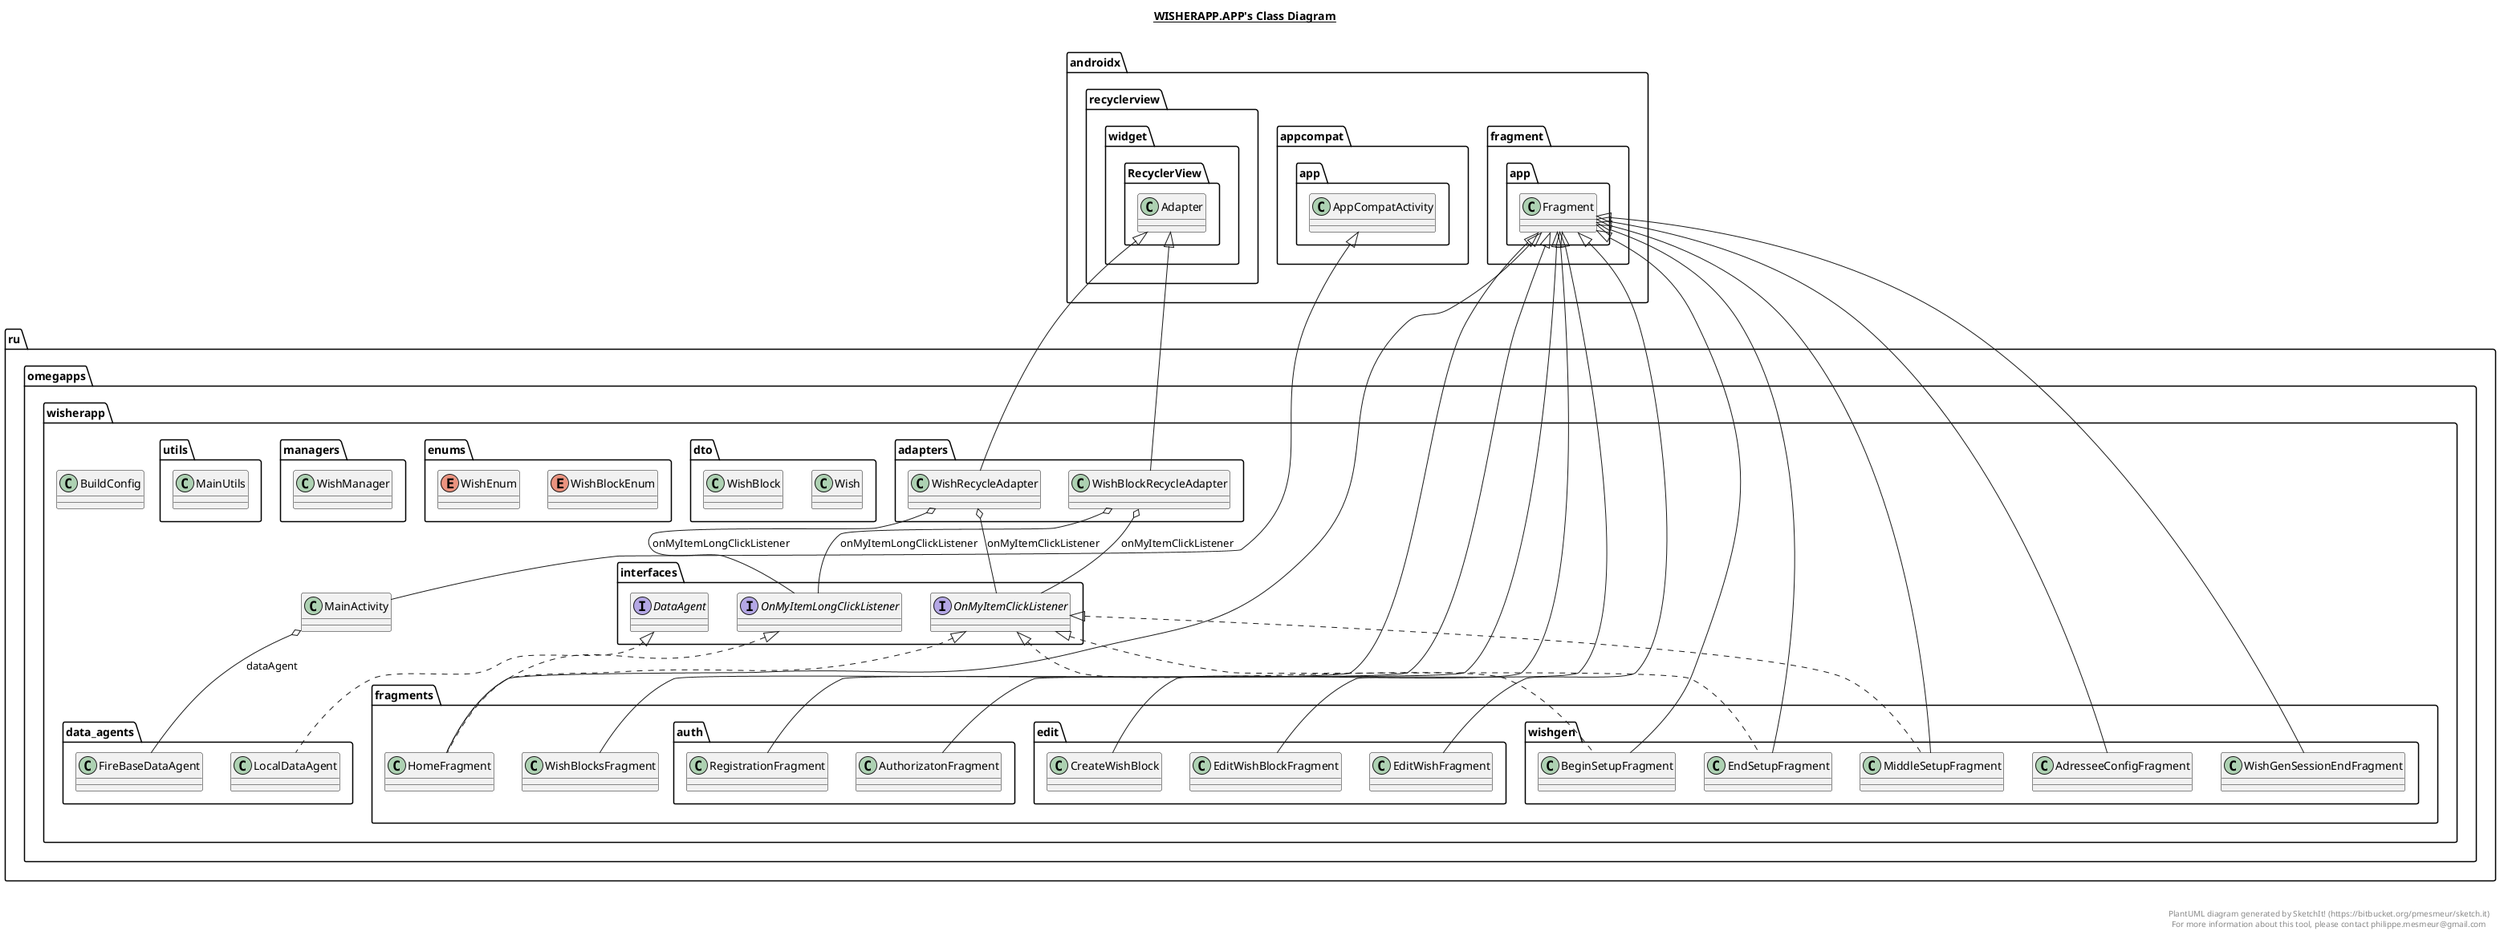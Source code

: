 @startuml

title __WISHERAPP.APP's Class Diagram__\n

  namespace ru.omegapps.wisherapp {
    class ru.omegapps.wisherapp.BuildConfig {
    }
  }
  

  namespace ru.omegapps.wisherapp {
    class ru.omegapps.wisherapp.MainActivity {
    }
  }
  

  namespace ru.omegapps.wisherapp {
    namespace adapters {
      class ru.omegapps.wisherapp.adapters.WishBlockRecycleAdapter {
      }
    }
  }
  

  namespace ru.omegapps.wisherapp {
    namespace adapters {
      class ru.omegapps.wisherapp.adapters.WishRecycleAdapter {
      }
    }
  }
  

  namespace ru.omegapps.wisherapp {
    namespace data_agents {
      class ru.omegapps.wisherapp.data_agents.FireBaseDataAgent {
      }
    }
  }
  

  namespace ru.omegapps.wisherapp {
    namespace data_agents {
      class ru.omegapps.wisherapp.data_agents.LocalDataAgent {
      }
    }
  }
  

  namespace ru.omegapps.wisherapp {
    namespace dto {
      class ru.omegapps.wisherapp.dto.Wish {
      }
    }
  }
  

  namespace ru.omegapps.wisherapp {
    namespace dto {
      class ru.omegapps.wisherapp.dto.WishBlock {
      }
    }
  }
  

  namespace ru.omegapps.wisherapp {
    namespace enums {
      enum WishBlockEnum {
      }
    }
  }
  

  namespace ru.omegapps.wisherapp {
    namespace enums {
      enum WishEnum {
      }
    }
  }
  

  namespace ru.omegapps.wisherapp {
    namespace fragments {
      class ru.omegapps.wisherapp.fragments.HomeFragment {
      }
    }
  }
  

  namespace ru.omegapps.wisherapp {
    namespace fragments {
      class ru.omegapps.wisherapp.fragments.WishBlocksFragment {
      }
    }
  }
  

  namespace ru.omegapps.wisherapp {
    namespace fragments {
      namespace auth {
        class ru.omegapps.wisherapp.fragments.auth.AuthorizatonFragment {
        }
      }
    }
  }
  

  namespace ru.omegapps.wisherapp {
    namespace fragments {
      namespace auth {
        class ru.omegapps.wisherapp.fragments.auth.RegistrationFragment {
        }
      }
    }
  }
  

  namespace ru.omegapps.wisherapp {
    namespace fragments {
      namespace edit {
        class ru.omegapps.wisherapp.fragments.edit.CreateWishBlock {
        }
      }
    }
  }
  

  namespace ru.omegapps.wisherapp {
    namespace fragments {
      namespace edit {
        class ru.omegapps.wisherapp.fragments.edit.EditWishBlockFragment {
        }
      }
    }
  }
  

  namespace ru.omegapps.wisherapp {
    namespace fragments {
      namespace edit {
        class ru.omegapps.wisherapp.fragments.edit.EditWishFragment {
        }
      }
    }
  }
  

  namespace ru.omegapps.wisherapp {
    namespace fragments {
      namespace wishgen {
        class ru.omegapps.wisherapp.fragments.wishgen.AdresseeConfigFragment {
        }
      }
    }
  }
  

  namespace ru.omegapps.wisherapp {
    namespace fragments {
      namespace wishgen {
        class ru.omegapps.wisherapp.fragments.wishgen.BeginSetupFragment {
        }
      }
    }
  }
  

  namespace ru.omegapps.wisherapp {
    namespace fragments {
      namespace wishgen {
        class ru.omegapps.wisherapp.fragments.wishgen.EndSetupFragment {
        }
      }
    }
  }
  

  namespace ru.omegapps.wisherapp {
    namespace fragments {
      namespace wishgen {
        class ru.omegapps.wisherapp.fragments.wishgen.MiddleSetupFragment {
        }
      }
    }
  }
  

  namespace ru.omegapps.wisherapp {
    namespace fragments {
      namespace wishgen {
        class ru.omegapps.wisherapp.fragments.wishgen.WishGenSessionEndFragment {
        }
      }
    }
  }
  

  namespace ru.omegapps.wisherapp {
    namespace interfaces {
      interface ru.omegapps.wisherapp.interfaces.DataAgent {
      }
    }
  }
  

  namespace ru.omegapps.wisherapp {
    namespace interfaces {
      interface ru.omegapps.wisherapp.interfaces.OnMyItemClickListener {
      }
    }
  }
  

  namespace ru.omegapps.wisherapp {
    namespace interfaces {
      interface ru.omegapps.wisherapp.interfaces.OnMyItemLongClickListener {
      }
    }
  }
  

  namespace ru.omegapps.wisherapp {
    namespace managers {
      class ru.omegapps.wisherapp.managers.WishManager {
      }
    }
  }
  

  namespace ru.omegapps.wisherapp {
    namespace utils {
      class ru.omegapps.wisherapp.utils.MainUtils {
      }
    }
  }
  

  ru.omegapps.wisherapp.MainActivity -up-|> androidx.appcompat.app.AppCompatActivity
  ru.omegapps.wisherapp.MainActivity o-- ru.omegapps.wisherapp.data_agents.FireBaseDataAgent : dataAgent
  ru.omegapps.wisherapp.adapters.WishBlockRecycleAdapter -up-|> androidx.recyclerview.widget.RecyclerView.Adapter
  ru.omegapps.wisherapp.adapters.WishBlockRecycleAdapter o-- ru.omegapps.wisherapp.interfaces.OnMyItemClickListener : onMyItemClickListener
  ru.omegapps.wisherapp.adapters.WishBlockRecycleAdapter o-- ru.omegapps.wisherapp.interfaces.OnMyItemLongClickListener : onMyItemLongClickListener
  ru.omegapps.wisherapp.adapters.WishRecycleAdapter -up-|> androidx.recyclerview.widget.RecyclerView.Adapter
  ru.omegapps.wisherapp.adapters.WishRecycleAdapter o-- ru.omegapps.wisherapp.interfaces.OnMyItemClickListener : onMyItemClickListener
  ru.omegapps.wisherapp.adapters.WishRecycleAdapter o-- ru.omegapps.wisherapp.interfaces.OnMyItemLongClickListener : onMyItemLongClickListener
  ru.omegapps.wisherapp.data_agents.LocalDataAgent .up.|> ru.omegapps.wisherapp.interfaces.DataAgent
  ru.omegapps.wisherapp.fragments.HomeFragment .up.|> ru.omegapps.wisherapp.interfaces.OnMyItemClickListener
  ru.omegapps.wisherapp.fragments.HomeFragment .up.|> ru.omegapps.wisherapp.interfaces.OnMyItemLongClickListener
  ru.omegapps.wisherapp.fragments.HomeFragment -up-|> androidx.fragment.app.Fragment
  ru.omegapps.wisherapp.fragments.WishBlocksFragment -up-|> androidx.fragment.app.Fragment
  ru.omegapps.wisherapp.fragments.auth.AuthorizatonFragment -up-|> androidx.fragment.app.Fragment
  ru.omegapps.wisherapp.fragments.auth.RegistrationFragment -up-|> androidx.fragment.app.Fragment
  ru.omegapps.wisherapp.fragments.edit.CreateWishBlock -up-|> androidx.fragment.app.Fragment
  ru.omegapps.wisherapp.fragments.edit.EditWishBlockFragment -up-|> androidx.fragment.app.Fragment
  ru.omegapps.wisherapp.fragments.edit.EditWishFragment -up-|> androidx.fragment.app.Fragment
  ru.omegapps.wisherapp.fragments.wishgen.AdresseeConfigFragment -up-|> androidx.fragment.app.Fragment
  ru.omegapps.wisherapp.fragments.wishgen.BeginSetupFragment .up.|> ru.omegapps.wisherapp.interfaces.OnMyItemClickListener
  ru.omegapps.wisherapp.fragments.wishgen.BeginSetupFragment -up-|> androidx.fragment.app.Fragment
  ru.omegapps.wisherapp.fragments.wishgen.EndSetupFragment .up.|> ru.omegapps.wisherapp.interfaces.OnMyItemClickListener
  ru.omegapps.wisherapp.fragments.wishgen.EndSetupFragment -up-|> androidx.fragment.app.Fragment
  ru.omegapps.wisherapp.fragments.wishgen.MiddleSetupFragment .up.|> ru.omegapps.wisherapp.interfaces.OnMyItemClickListener
  ru.omegapps.wisherapp.fragments.wishgen.MiddleSetupFragment -up-|> androidx.fragment.app.Fragment
  ru.omegapps.wisherapp.fragments.wishgen.WishGenSessionEndFragment -up-|> androidx.fragment.app.Fragment


right footer


PlantUML diagram generated by SketchIt! (https://bitbucket.org/pmesmeur/sketch.it)
For more information about this tool, please contact philippe.mesmeur@gmail.com
endfooter

@enduml
